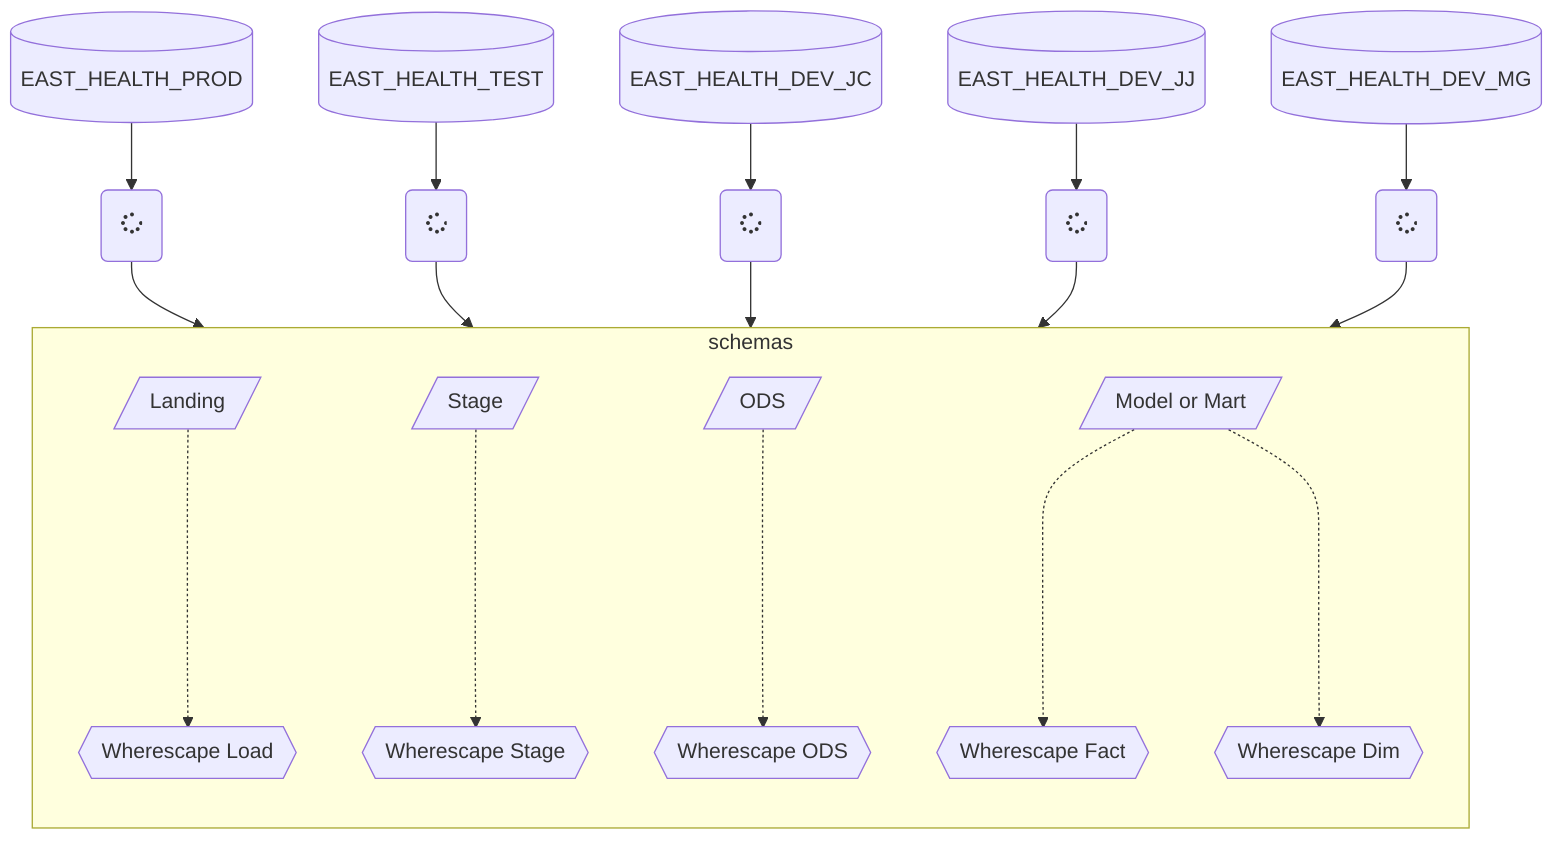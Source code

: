 flowchart TB
db_prod[(EAST_HEALTH_PROD)]
db_test[(EAST_HEALTH_TEST)]
db_dev_jc[(EAST_HEALTH_DEV_JC)]
db_dev_jj[(EAST_HEALTH_DEV_JJ)]
db_dev_mg[(EAST_HEALTH_DEV_MG)]

node_prod(fa:fa-spinner)
node_test(fa:fa-spinner)
node_dev_jc(fa:fa-spinner)
node_dev_jj(fa:fa-spinner)
node_dev_mg(fa:fa-spinner)

db_prod-->node_prod
db_test-->node_test
db_dev_jc-->node_dev_jc
db_dev_jj-->node_dev_jj
db_dev_mg-->node_dev_mg

subgraph schemas
    direction TB
    
    model[/Model or Mart/]
    stage[/Stage/]
    ws_fact{{Wherescape Fact}}
    ws_dim{{Wherescape Dim}}

    raw[/Landing/]
    ods[/ODS/]
    
    ws_ods{{Wherescape ODS}}
    ws_load{{Wherescape Load}}

    raw -...-> ws_load

    ws_stage{{Wherescape Stage}}
    stage -...-> ws_stage
    ods -...-> ws_ods

    model -...-> ws_fact
    model -...-> ws_dim
end

node_prod --> schemas
node_test --> schemas
node_dev_jc --> schemas
node_dev_jj --> schemas
node_dev_mg --> schemas
